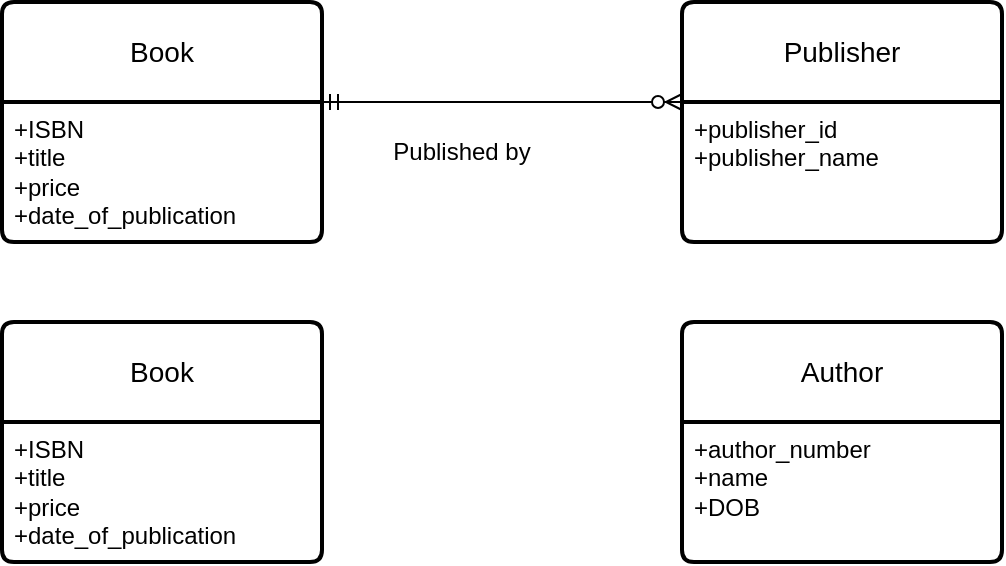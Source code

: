 <mxfile version="21.1.7" type="github">
  <diagram name="Page-1" id="7PempzgWiUFxhsi43Qc2">
    <mxGraphModel dx="578" dy="619" grid="1" gridSize="10" guides="1" tooltips="1" connect="1" arrows="1" fold="1" page="1" pageScale="1" pageWidth="850" pageHeight="1100" math="0" shadow="0">
      <root>
        <mxCell id="0" />
        <mxCell id="1" parent="0" />
        <mxCell id="DVCNsqTq3DFI-QCQyWfl-1" value="Book" style="swimlane;childLayout=stackLayout;horizontal=1;startSize=50;horizontalStack=0;rounded=1;fontSize=14;fontStyle=0;strokeWidth=2;resizeParent=0;resizeLast=1;shadow=0;dashed=0;align=center;arcSize=4;whiteSpace=wrap;html=1;" parent="1" vertex="1">
          <mxGeometry x="50" y="120" width="160" height="120" as="geometry" />
        </mxCell>
        <mxCell id="DVCNsqTq3DFI-QCQyWfl-2" value="+ISBN&lt;br&gt;+title&lt;br&gt;&lt;div&gt;+price&lt;/div&gt;&lt;div&gt;+date_of_publication&lt;br&gt;&lt;/div&gt;" style="align=left;strokeColor=none;fillColor=none;spacingLeft=4;fontSize=12;verticalAlign=top;resizable=0;rotatable=0;part=1;html=1;" parent="DVCNsqTq3DFI-QCQyWfl-1" vertex="1">
          <mxGeometry y="50" width="160" height="70" as="geometry" />
        </mxCell>
        <mxCell id="DVCNsqTq3DFI-QCQyWfl-3" value="Publisher" style="swimlane;childLayout=stackLayout;horizontal=1;startSize=50;horizontalStack=0;rounded=1;fontSize=14;fontStyle=0;strokeWidth=2;resizeParent=0;resizeLast=1;shadow=0;dashed=0;align=center;arcSize=4;whiteSpace=wrap;html=1;" parent="1" vertex="1">
          <mxGeometry x="390" y="120" width="160" height="120" as="geometry" />
        </mxCell>
        <mxCell id="DVCNsqTq3DFI-QCQyWfl-4" value="+publisher_id&lt;br&gt;+publisher_name&lt;br&gt;" style="align=left;strokeColor=none;fillColor=none;spacingLeft=4;fontSize=12;verticalAlign=top;resizable=0;rotatable=0;part=1;html=1;" parent="DVCNsqTq3DFI-QCQyWfl-3" vertex="1">
          <mxGeometry y="50" width="160" height="70" as="geometry" />
        </mxCell>
        <mxCell id="xl35bQk_xtfxMdvA1Ot9-1" value="" style="edgeStyle=entityRelationEdgeStyle;fontSize=12;html=1;endArrow=ERzeroToMany;startArrow=ERmandOne;rounded=0;entryX=0;entryY=0;entryDx=0;entryDy=0;exitX=1;exitY=0;exitDx=0;exitDy=0;" edge="1" parent="1" source="DVCNsqTq3DFI-QCQyWfl-2" target="DVCNsqTq3DFI-QCQyWfl-4">
          <mxGeometry width="100" height="100" relative="1" as="geometry">
            <mxPoint x="250" y="230" as="sourcePoint" />
            <mxPoint x="350" y="130" as="targetPoint" />
          </mxGeometry>
        </mxCell>
        <mxCell id="xl35bQk_xtfxMdvA1Ot9-2" value="&lt;div&gt;Published by&lt;/div&gt;" style="text;html=1;strokeColor=none;fillColor=none;align=center;verticalAlign=middle;whiteSpace=wrap;rounded=0;" vertex="1" parent="1">
          <mxGeometry x="240" y="180" width="80" height="30" as="geometry" />
        </mxCell>
        <mxCell id="xl35bQk_xtfxMdvA1Ot9-3" value="Book" style="swimlane;childLayout=stackLayout;horizontal=1;startSize=50;horizontalStack=0;rounded=1;fontSize=14;fontStyle=0;strokeWidth=2;resizeParent=0;resizeLast=1;shadow=0;dashed=0;align=center;arcSize=4;whiteSpace=wrap;html=1;" vertex="1" parent="1">
          <mxGeometry x="50" y="280" width="160" height="120" as="geometry" />
        </mxCell>
        <mxCell id="xl35bQk_xtfxMdvA1Ot9-4" value="+ISBN&lt;br&gt;+title&lt;br&gt;&lt;div&gt;+price&lt;/div&gt;&lt;div&gt;+date_of_publication&lt;br&gt;&lt;/div&gt;" style="align=left;strokeColor=none;fillColor=none;spacingLeft=4;fontSize=12;verticalAlign=top;resizable=0;rotatable=0;part=1;html=1;" vertex="1" parent="xl35bQk_xtfxMdvA1Ot9-3">
          <mxGeometry y="50" width="160" height="70" as="geometry" />
        </mxCell>
        <mxCell id="xl35bQk_xtfxMdvA1Ot9-5" value="&lt;div&gt;Author&lt;/div&gt;" style="swimlane;childLayout=stackLayout;horizontal=1;startSize=50;horizontalStack=0;rounded=1;fontSize=14;fontStyle=0;strokeWidth=2;resizeParent=0;resizeLast=1;shadow=0;dashed=0;align=center;arcSize=4;whiteSpace=wrap;html=1;" vertex="1" parent="1">
          <mxGeometry x="390" y="280" width="160" height="120" as="geometry" />
        </mxCell>
        <mxCell id="xl35bQk_xtfxMdvA1Ot9-6" value="+author_number&lt;br&gt;+name&lt;br&gt;+DOB" style="align=left;strokeColor=none;fillColor=none;spacingLeft=4;fontSize=12;verticalAlign=top;resizable=0;rotatable=0;part=1;html=1;" vertex="1" parent="xl35bQk_xtfxMdvA1Ot9-5">
          <mxGeometry y="50" width="160" height="70" as="geometry" />
        </mxCell>
      </root>
    </mxGraphModel>
  </diagram>
</mxfile>
